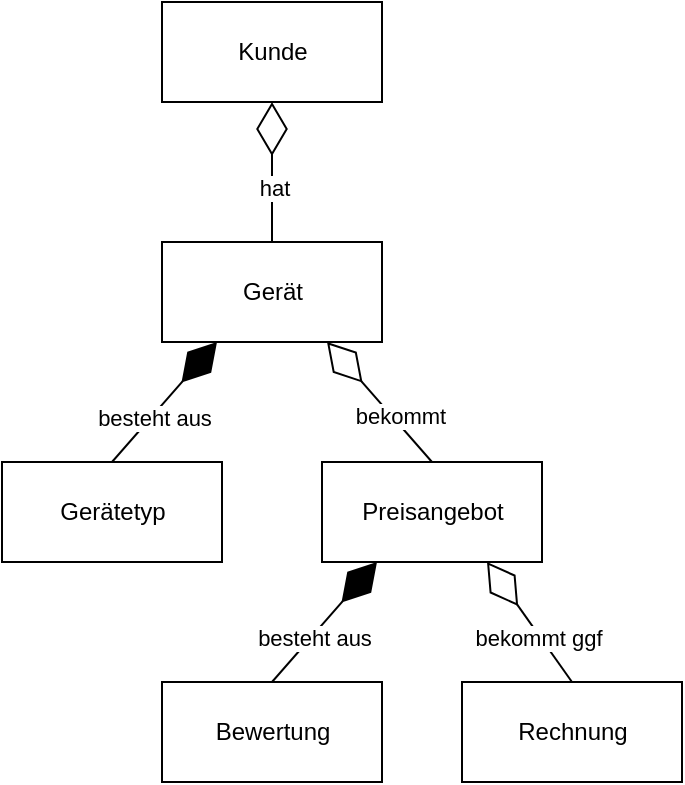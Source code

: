 <mxfile version="20.5.3" type="device"><diagram id="eOpUNVTayJDVNHZAgiHu" name="Page-1"><mxGraphModel dx="703" dy="921" grid="1" gridSize="10" guides="1" tooltips="1" connect="1" arrows="1" fold="1" page="1" pageScale="1" pageWidth="1654" pageHeight="1169" math="0" shadow="0"><root><mxCell id="0"/><mxCell id="1" parent="0"/><mxCell id="G556dc0DTdNaVNJGvGwW-1" value="Kunde" style="html=1;" vertex="1" parent="1"><mxGeometry x="200" y="160" width="110" height="50" as="geometry"/></mxCell><mxCell id="G556dc0DTdNaVNJGvGwW-2" value="Gerät" style="html=1;" vertex="1" parent="1"><mxGeometry x="200" y="280" width="110" height="50" as="geometry"/></mxCell><mxCell id="G556dc0DTdNaVNJGvGwW-4" value="Gerätetyp" style="html=1;" vertex="1" parent="1"><mxGeometry x="120" y="390" width="110" height="50" as="geometry"/></mxCell><mxCell id="G556dc0DTdNaVNJGvGwW-5" value="Preisangebot" style="html=1;" vertex="1" parent="1"><mxGeometry x="280" y="390" width="110" height="50" as="geometry"/></mxCell><mxCell id="G556dc0DTdNaVNJGvGwW-6" value="Rechnung" style="html=1;" vertex="1" parent="1"><mxGeometry x="350" y="500" width="110" height="50" as="geometry"/></mxCell><mxCell id="G556dc0DTdNaVNJGvGwW-7" value="Bewertung" style="html=1;" vertex="1" parent="1"><mxGeometry x="200" y="500" width="110" height="50" as="geometry"/></mxCell><mxCell id="G556dc0DTdNaVNJGvGwW-8" value="" style="endArrow=diamondThin;endFill=0;endSize=24;html=1;rounded=0;entryX=0.5;entryY=1;entryDx=0;entryDy=0;exitX=0.5;exitY=0;exitDx=0;exitDy=0;" edge="1" parent="1" source="G556dc0DTdNaVNJGvGwW-2" target="G556dc0DTdNaVNJGvGwW-1"><mxGeometry width="160" relative="1" as="geometry"><mxPoint x="280" y="470" as="sourcePoint"/><mxPoint x="440" y="470" as="targetPoint"/></mxGeometry></mxCell><mxCell id="G556dc0DTdNaVNJGvGwW-17" value="hat" style="edgeLabel;html=1;align=center;verticalAlign=middle;resizable=0;points=[];" vertex="1" connectable="0" parent="G556dc0DTdNaVNJGvGwW-8"><mxGeometry x="-0.216" y="-1" relative="1" as="geometry"><mxPoint as="offset"/></mxGeometry></mxCell><mxCell id="G556dc0DTdNaVNJGvGwW-9" value="" style="endArrow=diamondThin;endFill=0;endSize=24;html=1;rounded=0;entryX=0.75;entryY=1;entryDx=0;entryDy=0;exitX=0.5;exitY=0;exitDx=0;exitDy=0;" edge="1" parent="1" source="G556dc0DTdNaVNJGvGwW-6" target="G556dc0DTdNaVNJGvGwW-5"><mxGeometry width="160" relative="1" as="geometry"><mxPoint x="230" y="470" as="sourcePoint"/><mxPoint x="390" y="470" as="targetPoint"/></mxGeometry></mxCell><mxCell id="G556dc0DTdNaVNJGvGwW-16" value="bekommt ggf" style="edgeLabel;html=1;align=center;verticalAlign=middle;resizable=0;points=[];" vertex="1" connectable="0" parent="G556dc0DTdNaVNJGvGwW-9"><mxGeometry x="-0.244" y="1" relative="1" as="geometry"><mxPoint as="offset"/></mxGeometry></mxCell><mxCell id="G556dc0DTdNaVNJGvGwW-10" value="" style="endArrow=diamondThin;endFill=1;endSize=24;html=1;rounded=0;entryX=0.25;entryY=1;entryDx=0;entryDy=0;exitX=0.5;exitY=0;exitDx=0;exitDy=0;" edge="1" parent="1" source="G556dc0DTdNaVNJGvGwW-7" target="G556dc0DTdNaVNJGvGwW-5"><mxGeometry width="160" relative="1" as="geometry"><mxPoint x="230" y="470" as="sourcePoint"/><mxPoint x="390" y="470" as="targetPoint"/></mxGeometry></mxCell><mxCell id="G556dc0DTdNaVNJGvGwW-14" value="besteht aus" style="edgeLabel;html=1;align=center;verticalAlign=middle;resizable=0;points=[];" vertex="1" connectable="0" parent="G556dc0DTdNaVNJGvGwW-10"><mxGeometry x="-0.238" y="-1" relative="1" as="geometry"><mxPoint as="offset"/></mxGeometry></mxCell><mxCell id="G556dc0DTdNaVNJGvGwW-11" value="" style="endArrow=diamondThin;endFill=1;endSize=24;html=1;rounded=0;entryX=0.25;entryY=1;entryDx=0;entryDy=0;exitX=0.5;exitY=0;exitDx=0;exitDy=0;" edge="1" parent="1" source="G556dc0DTdNaVNJGvGwW-4" target="G556dc0DTdNaVNJGvGwW-2"><mxGeometry width="160" relative="1" as="geometry"><mxPoint x="340" y="470" as="sourcePoint"/><mxPoint x="500" y="470" as="targetPoint"/></mxGeometry></mxCell><mxCell id="G556dc0DTdNaVNJGvGwW-13" value="besteht aus" style="edgeLabel;html=1;align=center;verticalAlign=middle;resizable=0;points=[];" vertex="1" connectable="0" parent="G556dc0DTdNaVNJGvGwW-11"><mxGeometry x="-0.238" y="-1" relative="1" as="geometry"><mxPoint as="offset"/></mxGeometry></mxCell><mxCell id="G556dc0DTdNaVNJGvGwW-12" value="" style="endArrow=diamondThin;endFill=0;endSize=24;html=1;rounded=0;entryX=0.75;entryY=1;entryDx=0;entryDy=0;exitX=0.5;exitY=0;exitDx=0;exitDy=0;" edge="1" parent="1" source="G556dc0DTdNaVNJGvGwW-5" target="G556dc0DTdNaVNJGvGwW-2"><mxGeometry width="160" relative="1" as="geometry"><mxPoint x="340" y="470" as="sourcePoint"/><mxPoint x="500" y="470" as="targetPoint"/></mxGeometry></mxCell><mxCell id="G556dc0DTdNaVNJGvGwW-15" value="bekommt" style="edgeLabel;html=1;align=center;verticalAlign=middle;resizable=0;points=[];" vertex="1" connectable="0" parent="G556dc0DTdNaVNJGvGwW-12"><mxGeometry x="-0.285" y="-2" relative="1" as="geometry"><mxPoint x="1" as="offset"/></mxGeometry></mxCell></root></mxGraphModel></diagram></mxfile>